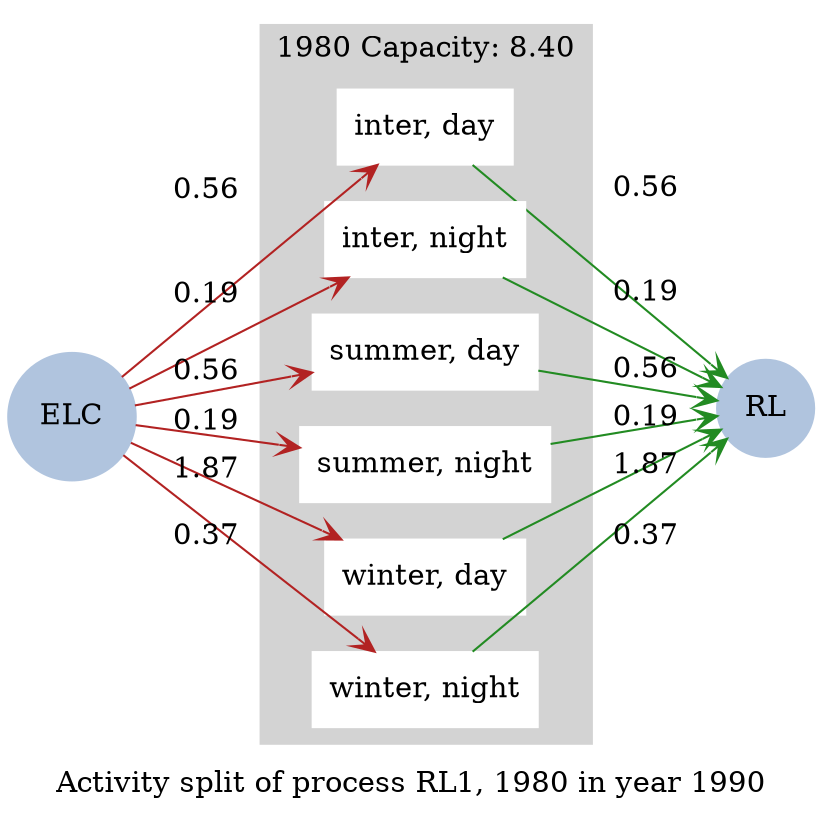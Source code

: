 strict digraph model {
	label = "Activity split of process RL1, 1980 in year 1990" ;

	compound    = "True" ;
	concentrate = "True";
	rankdir     = "LR" ;
	splines     = "False" ;

	node [ style="filled" ] ;
	edge [ arrowhead="vee" ] ;

	subgraph cluster_slices {
		label = "1980 Capacity: 8.40" ;

		color = "lightgrey" ;
		rank  = "same" ;
		style = "filled" ;

		node [ color="white", shape="box" ] ;

		"inter, day" ;
		"inter, night" ;
		"summer, day" ;
		"summer, night" ;
		"winter, day" ;
		"winter, night" ;
	}

	subgraph energy_carriers {
		node [
		  color     = "lightsteelblue",
		  fontcolor = "black",
		  shape     = "circle"
		] ;

		"ELC" [ href="../commodities/rc_ELC_1990.svg" ] ;
		"RL"  [ href="../commodities/rc_RL_1990.svg" ] ;
	}

	subgraph inputs {
		edge [ color="firebrick" ] ;

		"ELC" -> "inter, day"    [ label="0.56" ] ;
		"ELC" -> "inter, night"  [ label="0.19" ] ;
		"ELC" -> "summer, day"   [ label="0.56" ] ;
		"ELC" -> "summer, night" [ label="0.19" ] ;
		"ELC" -> "winter, day"   [ label="1.87" ] ;
		"ELC" -> "winter, night" [ label="0.37" ] ;
	}

	subgraph outputs {
		edge [ color="forestgreen" ] ;

		"inter, day"    -> "RL" [ label="0.56" ] ;
		"inter, night"  -> "RL" [ label="0.19" ] ;
		"summer, day"   -> "RL" [ label="0.56" ] ;
		"summer, night" -> "RL" [ label="0.19" ] ;
		"winter, day"   -> "RL" [ label="1.87" ] ;
		"winter, night" -> "RL" [ label="0.37" ] ;
	}
}
